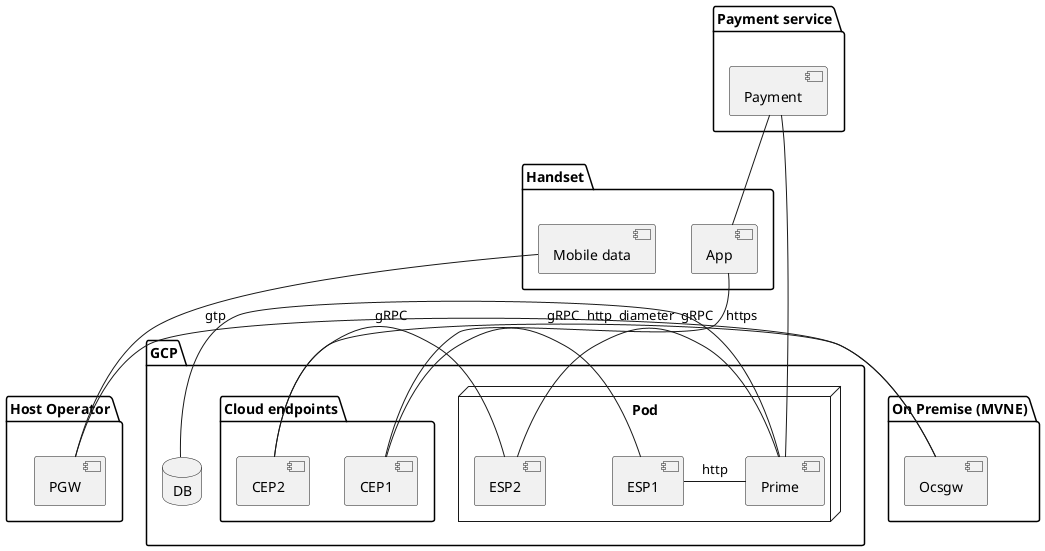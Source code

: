 @startuml

package "Handset" {
  [App]
  [Mobile data]
}


package "Payment service" {
 [Payment]
}

package "Host Operator" {
  [PGW]
}

package "On Premise (MVNE)" {
 [Ocsgw]
}


package "GCP" {

 package "Cloud endpoints"{
   [CEP1]
   [CEP2]
 }

 database DB
  node "Pod" {
   [ESP1]
   [ESP2]
   [Prime]
 }
}

[Payment] -- [App]
[Payment] -- [Prime]
[Mobile data] -- [PGW] : gtp
[App] - [CEP1] : https
[CEP1] - [ESP1] : http
[CEP2] - [ESP2]: gRPC


[PGW] - [Ocsgw]: diameter
[Ocsgw] - [CEP2] : gRPC
[ESP1] - [Prime] : http
[ESP2] - [Prime] : gRPC
[Prime] -  DB

@enduml
